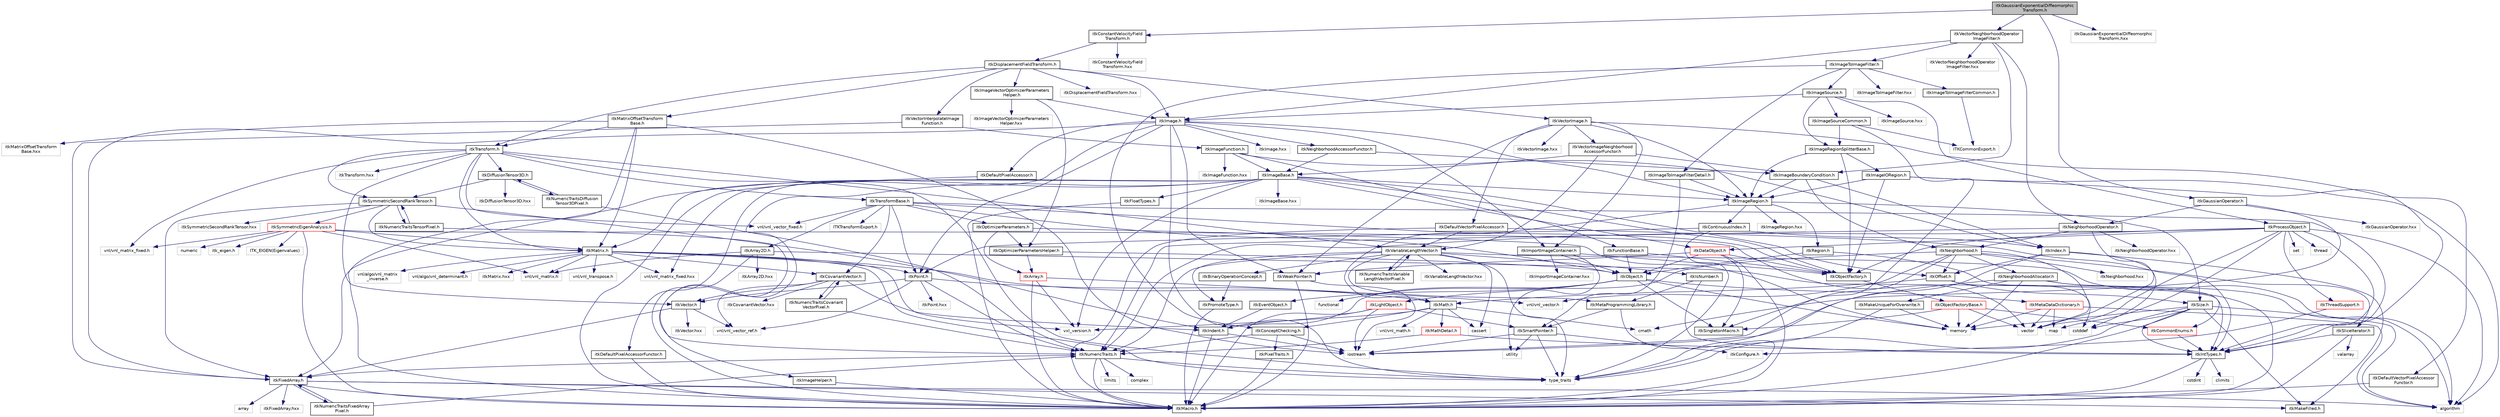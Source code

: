 digraph "itkGaussianExponentialDiffeomorphicTransform.h"
{
 // LATEX_PDF_SIZE
  edge [fontname="Helvetica",fontsize="10",labelfontname="Helvetica",labelfontsize="10"];
  node [fontname="Helvetica",fontsize="10",shape=record];
  Node1 [label="itkGaussianExponentialDiffeomorphic\lTransform.h",height=0.2,width=0.4,color="black", fillcolor="grey75", style="filled", fontcolor="black",tooltip=" "];
  Node1 -> Node2 [color="midnightblue",fontsize="10",style="solid",fontname="Helvetica"];
  Node2 [label="itkConstantVelocityField\lTransform.h",height=0.2,width=0.4,color="black", fillcolor="white", style="filled",URL="$itkConstantVelocityFieldTransform_8h.html",tooltip=" "];
  Node2 -> Node3 [color="midnightblue",fontsize="10",style="solid",fontname="Helvetica"];
  Node3 [label="itkDisplacementFieldTransform.h",height=0.2,width=0.4,color="black", fillcolor="white", style="filled",URL="$itkDisplacementFieldTransform_8h.html",tooltip=" "];
  Node3 -> Node4 [color="midnightblue",fontsize="10",style="solid",fontname="Helvetica"];
  Node4 [label="itkTransform.h",height=0.2,width=0.4,color="black", fillcolor="white", style="filled",URL="$itkTransform_8h.html",tooltip=" "];
  Node4 -> Node5 [color="midnightblue",fontsize="10",style="solid",fontname="Helvetica"];
  Node5 [label="type_traits",height=0.2,width=0.4,color="grey75", fillcolor="white", style="filled",tooltip=" "];
  Node4 -> Node6 [color="midnightblue",fontsize="10",style="solid",fontname="Helvetica"];
  Node6 [label="itkTransformBase.h",height=0.2,width=0.4,color="black", fillcolor="white", style="filled",URL="$itkTransformBase_8h.html",tooltip=" "];
  Node6 -> Node7 [color="midnightblue",fontsize="10",style="solid",fontname="Helvetica"];
  Node7 [label="ITKTransformExport.h",height=0.2,width=0.4,color="grey75", fillcolor="white", style="filled",tooltip=" "];
  Node6 -> Node8 [color="midnightblue",fontsize="10",style="solid",fontname="Helvetica"];
  Node8 [label="itkObject.h",height=0.2,width=0.4,color="black", fillcolor="white", style="filled",URL="$itkObject_8h.html",tooltip=" "];
  Node8 -> Node9 [color="midnightblue",fontsize="10",style="solid",fontname="Helvetica"];
  Node9 [label="itkLightObject.h",height=0.2,width=0.4,color="red", fillcolor="white", style="filled",URL="$itkLightObject_8h.html",tooltip=" "];
  Node9 -> Node10 [color="midnightblue",fontsize="10",style="solid",fontname="Helvetica"];
  Node10 [label="itkMacro.h",height=0.2,width=0.4,color="black", fillcolor="white", style="filled",URL="$itkMacro_8h.html",tooltip=" "];
  Node9 -> Node11 [color="midnightblue",fontsize="10",style="solid",fontname="Helvetica"];
  Node11 [label="itkSmartPointer.h",height=0.2,width=0.4,color="black", fillcolor="white", style="filled",URL="$itkSmartPointer_8h.html",tooltip=" "];
  Node11 -> Node12 [color="midnightblue",fontsize="10",style="solid",fontname="Helvetica"];
  Node12 [label="iostream",height=0.2,width=0.4,color="grey75", fillcolor="white", style="filled",tooltip=" "];
  Node11 -> Node13 [color="midnightblue",fontsize="10",style="solid",fontname="Helvetica"];
  Node13 [label="utility",height=0.2,width=0.4,color="grey75", fillcolor="white", style="filled",tooltip=" "];
  Node11 -> Node5 [color="midnightblue",fontsize="10",style="solid",fontname="Helvetica"];
  Node11 -> Node14 [color="midnightblue",fontsize="10",style="solid",fontname="Helvetica"];
  Node14 [label="itkConfigure.h",height=0.2,width=0.4,color="grey75", fillcolor="white", style="filled",tooltip=" "];
  Node9 -> Node21 [color="midnightblue",fontsize="10",style="solid",fontname="Helvetica"];
  Node21 [label="itkIndent.h",height=0.2,width=0.4,color="black", fillcolor="white", style="filled",URL="$itkIndent_8h.html",tooltip=" "];
  Node21 -> Node10 [color="midnightblue",fontsize="10",style="solid",fontname="Helvetica"];
  Node21 -> Node12 [color="midnightblue",fontsize="10",style="solid",fontname="Helvetica"];
  Node9 -> Node12 [color="midnightblue",fontsize="10",style="solid",fontname="Helvetica"];
  Node8 -> Node23 [color="midnightblue",fontsize="10",style="solid",fontname="Helvetica"];
  Node23 [label="itkEventObject.h",height=0.2,width=0.4,color="black", fillcolor="white", style="filled",URL="$itkEventObject_8h.html",tooltip=" "];
  Node23 -> Node21 [color="midnightblue",fontsize="10",style="solid",fontname="Helvetica"];
  Node8 -> Node24 [color="midnightblue",fontsize="10",style="solid",fontname="Helvetica"];
  Node24 [label="itkMetaDataDictionary.h",height=0.2,width=0.4,color="red", fillcolor="white", style="filled",URL="$itkMetaDataDictionary_8h.html",tooltip=" "];
  Node24 -> Node26 [color="midnightblue",fontsize="10",style="solid",fontname="Helvetica"];
  Node26 [label="algorithm",height=0.2,width=0.4,color="grey75", fillcolor="white", style="filled",tooltip=" "];
  Node24 -> Node27 [color="midnightblue",fontsize="10",style="solid",fontname="Helvetica"];
  Node27 [label="vector",height=0.2,width=0.4,color="grey75", fillcolor="white", style="filled",tooltip=" "];
  Node24 -> Node28 [color="midnightblue",fontsize="10",style="solid",fontname="Helvetica"];
  Node28 [label="map",height=0.2,width=0.4,color="grey75", fillcolor="white", style="filled",tooltip=" "];
  Node24 -> Node30 [color="midnightblue",fontsize="10",style="solid",fontname="Helvetica"];
  Node30 [label="memory",height=0.2,width=0.4,color="grey75", fillcolor="white", style="filled",tooltip=" "];
  Node8 -> Node20 [color="midnightblue",fontsize="10",style="solid",fontname="Helvetica"];
  Node20 [label="itkSingletonMacro.h",height=0.2,width=0.4,color="black", fillcolor="white", style="filled",URL="$itkSingletonMacro_8h.html",tooltip=" "];
  Node8 -> Node31 [color="midnightblue",fontsize="10",style="solid",fontname="Helvetica"];
  Node31 [label="functional",height=0.2,width=0.4,color="grey75", fillcolor="white", style="filled",tooltip=" "];
  Node8 -> Node30 [color="midnightblue",fontsize="10",style="solid",fontname="Helvetica"];
  Node6 -> Node32 [color="midnightblue",fontsize="10",style="solid",fontname="Helvetica"];
  Node32 [label="itkPoint.h",height=0.2,width=0.4,color="black", fillcolor="white", style="filled",URL="$itkPoint_8h.html",tooltip=" "];
  Node32 -> Node33 [color="midnightblue",fontsize="10",style="solid",fontname="Helvetica"];
  Node33 [label="itkNumericTraits.h",height=0.2,width=0.4,color="black", fillcolor="white", style="filled",URL="$itkNumericTraits_8h.html",tooltip=" "];
  Node33 -> Node10 [color="midnightblue",fontsize="10",style="solid",fontname="Helvetica"];
  Node33 -> Node34 [color="midnightblue",fontsize="10",style="solid",fontname="Helvetica"];
  Node34 [label="limits",height=0.2,width=0.4,color="grey75", fillcolor="white", style="filled",tooltip=" "];
  Node33 -> Node35 [color="midnightblue",fontsize="10",style="solid",fontname="Helvetica"];
  Node35 [label="complex",height=0.2,width=0.4,color="grey75", fillcolor="white", style="filled",tooltip=" "];
  Node33 -> Node5 [color="midnightblue",fontsize="10",style="solid",fontname="Helvetica"];
  Node33 -> Node36 [color="midnightblue",fontsize="10",style="solid",fontname="Helvetica"];
  Node36 [label="itkFixedArray.h",height=0.2,width=0.4,color="black", fillcolor="white", style="filled",URL="$itkFixedArray_8h.html",tooltip=" "];
  Node36 -> Node10 [color="midnightblue",fontsize="10",style="solid",fontname="Helvetica"];
  Node36 -> Node37 [color="midnightblue",fontsize="10",style="solid",fontname="Helvetica"];
  Node37 [label="itkMakeFilled.h",height=0.2,width=0.4,color="black", fillcolor="white", style="filled",URL="$itkMakeFilled_8h.html",tooltip=" "];
  Node36 -> Node26 [color="midnightblue",fontsize="10",style="solid",fontname="Helvetica"];
  Node36 -> Node38 [color="midnightblue",fontsize="10",style="solid",fontname="Helvetica"];
  Node38 [label="array",height=0.2,width=0.4,color="grey75", fillcolor="white", style="filled",tooltip=" "];
  Node36 -> Node39 [color="midnightblue",fontsize="10",style="solid",fontname="Helvetica"];
  Node39 [label="itkFixedArray.hxx",height=0.2,width=0.4,color="grey75", fillcolor="white", style="filled",tooltip=" "];
  Node36 -> Node40 [color="midnightblue",fontsize="10",style="solid",fontname="Helvetica"];
  Node40 [label="itkNumericTraitsFixedArray\lPixel.h",height=0.2,width=0.4,color="black", fillcolor="white", style="filled",URL="$itkNumericTraitsFixedArrayPixel_8h.html",tooltip=" "];
  Node40 -> Node33 [color="midnightblue",fontsize="10",style="solid",fontname="Helvetica"];
  Node40 -> Node36 [color="midnightblue",fontsize="10",style="solid",fontname="Helvetica"];
  Node32 -> Node41 [color="midnightblue",fontsize="10",style="solid",fontname="Helvetica"];
  Node41 [label="itkVector.h",height=0.2,width=0.4,color="black", fillcolor="white", style="filled",URL="$itkVector_8h.html",tooltip=" "];
  Node41 -> Node36 [color="midnightblue",fontsize="10",style="solid",fontname="Helvetica"];
  Node41 -> Node42 [color="midnightblue",fontsize="10",style="solid",fontname="Helvetica"];
  Node42 [label="vnl/vnl_vector_ref.h",height=0.2,width=0.4,color="grey75", fillcolor="white", style="filled",tooltip=" "];
  Node41 -> Node43 [color="midnightblue",fontsize="10",style="solid",fontname="Helvetica"];
  Node43 [label="itkVector.hxx",height=0.2,width=0.4,color="grey75", fillcolor="white", style="filled",tooltip=" "];
  Node32 -> Node42 [color="midnightblue",fontsize="10",style="solid",fontname="Helvetica"];
  Node32 -> Node44 [color="midnightblue",fontsize="10",style="solid",fontname="Helvetica"];
  Node44 [label="itkMath.h",height=0.2,width=0.4,color="black", fillcolor="white", style="filled",URL="$itkMath_8h.html",tooltip=" "];
  Node44 -> Node45 [color="midnightblue",fontsize="10",style="solid",fontname="Helvetica"];
  Node45 [label="cassert",height=0.2,width=0.4,color="grey75", fillcolor="white", style="filled",tooltip=" "];
  Node44 -> Node46 [color="midnightblue",fontsize="10",style="solid",fontname="Helvetica"];
  Node46 [label="cmath",height=0.2,width=0.4,color="grey75", fillcolor="white", style="filled",tooltip=" "];
  Node44 -> Node47 [color="midnightblue",fontsize="10",style="solid",fontname="Helvetica"];
  Node47 [label="itkMathDetail.h",height=0.2,width=0.4,color="red", fillcolor="white", style="filled",URL="$itkMathDetail_8h.html",tooltip=" "];
  Node47 -> Node16 [color="midnightblue",fontsize="10",style="solid",fontname="Helvetica"];
  Node16 [label="itkIntTypes.h",height=0.2,width=0.4,color="black", fillcolor="white", style="filled",URL="$itkIntTypes_8h.html",tooltip=" "];
  Node16 -> Node10 [color="midnightblue",fontsize="10",style="solid",fontname="Helvetica"];
  Node16 -> Node17 [color="midnightblue",fontsize="10",style="solid",fontname="Helvetica"];
  Node17 [label="cstdint",height=0.2,width=0.4,color="grey75", fillcolor="white", style="filled",tooltip=" "];
  Node16 -> Node18 [color="midnightblue",fontsize="10",style="solid",fontname="Helvetica"];
  Node18 [label="climits",height=0.2,width=0.4,color="grey75", fillcolor="white", style="filled",tooltip=" "];
  Node47 -> Node33 [color="midnightblue",fontsize="10",style="solid",fontname="Helvetica"];
  Node44 -> Node49 [color="midnightblue",fontsize="10",style="solid",fontname="Helvetica"];
  Node49 [label="itkConceptChecking.h",height=0.2,width=0.4,color="black", fillcolor="white", style="filled",URL="$itkConceptChecking_8h.html",tooltip=" "];
  Node49 -> Node50 [color="midnightblue",fontsize="10",style="solid",fontname="Helvetica"];
  Node50 [label="itkPixelTraits.h",height=0.2,width=0.4,color="black", fillcolor="white", style="filled",URL="$itkPixelTraits_8h.html",tooltip=" "];
  Node50 -> Node10 [color="midnightblue",fontsize="10",style="solid",fontname="Helvetica"];
  Node49 -> Node33 [color="midnightblue",fontsize="10",style="solid",fontname="Helvetica"];
  Node49 -> Node12 [color="midnightblue",fontsize="10",style="solid",fontname="Helvetica"];
  Node44 -> Node51 [color="midnightblue",fontsize="10",style="solid",fontname="Helvetica"];
  Node51 [label="vnl/vnl_math.h",height=0.2,width=0.4,color="grey75", fillcolor="white", style="filled",tooltip=" "];
  Node44 -> Node52 [color="midnightblue",fontsize="10",style="solid",fontname="Helvetica"];
  Node52 [label="vxl_version.h",height=0.2,width=0.4,color="grey75", fillcolor="white", style="filled",tooltip=" "];
  Node32 -> Node53 [color="midnightblue",fontsize="10",style="solid",fontname="Helvetica"];
  Node53 [label="itkPoint.hxx",height=0.2,width=0.4,color="grey75", fillcolor="white", style="filled",tooltip=" "];
  Node6 -> Node54 [color="midnightblue",fontsize="10",style="solid",fontname="Helvetica"];
  Node54 [label="itkCovariantVector.h",height=0.2,width=0.4,color="black", fillcolor="white", style="filled",URL="$itkCovariantVector_8h.html",tooltip=" "];
  Node54 -> Node21 [color="midnightblue",fontsize="10",style="solid",fontname="Helvetica"];
  Node54 -> Node41 [color="midnightblue",fontsize="10",style="solid",fontname="Helvetica"];
  Node54 -> Node42 [color="midnightblue",fontsize="10",style="solid",fontname="Helvetica"];
  Node54 -> Node55 [color="midnightblue",fontsize="10",style="solid",fontname="Helvetica"];
  Node55 [label="itkNumericTraitsCovariant\lVectorPixel.h",height=0.2,width=0.4,color="black", fillcolor="white", style="filled",URL="$itkNumericTraitsCovariantVectorPixel_8h.html",tooltip=" "];
  Node55 -> Node33 [color="midnightblue",fontsize="10",style="solid",fontname="Helvetica"];
  Node55 -> Node54 [color="midnightblue",fontsize="10",style="solid",fontname="Helvetica"];
  Node54 -> Node56 [color="midnightblue",fontsize="10",style="solid",fontname="Helvetica"];
  Node56 [label="itkCovariantVector.hxx",height=0.2,width=0.4,color="grey75", fillcolor="white", style="filled",tooltip=" "];
  Node6 -> Node57 [color="midnightblue",fontsize="10",style="solid",fontname="Helvetica"];
  Node57 [label="vnl/vnl_vector_fixed.h",height=0.2,width=0.4,color="grey75", fillcolor="white", style="filled",tooltip=" "];
  Node6 -> Node58 [color="midnightblue",fontsize="10",style="solid",fontname="Helvetica"];
  Node58 [label="itkArray2D.h",height=0.2,width=0.4,color="black", fillcolor="white", style="filled",URL="$itkArray2D_8h.html",tooltip=" "];
  Node58 -> Node10 [color="midnightblue",fontsize="10",style="solid",fontname="Helvetica"];
  Node58 -> Node16 [color="midnightblue",fontsize="10",style="solid",fontname="Helvetica"];
  Node58 -> Node59 [color="midnightblue",fontsize="10",style="solid",fontname="Helvetica"];
  Node59 [label="vnl/vnl_matrix.h",height=0.2,width=0.4,color="grey75", fillcolor="white", style="filled",tooltip=" "];
  Node58 -> Node60 [color="midnightblue",fontsize="10",style="solid",fontname="Helvetica"];
  Node60 [label="itkArray2D.hxx",height=0.2,width=0.4,color="grey75", fillcolor="white", style="filled",tooltip=" "];
  Node6 -> Node61 [color="midnightblue",fontsize="10",style="solid",fontname="Helvetica"];
  Node61 [label="itkOptimizerParameters.h",height=0.2,width=0.4,color="black", fillcolor="white", style="filled",URL="$itkOptimizerParameters_8h.html",tooltip=" "];
  Node61 -> Node62 [color="midnightblue",fontsize="10",style="solid",fontname="Helvetica"];
  Node62 [label="itkArray.h",height=0.2,width=0.4,color="red", fillcolor="white", style="filled",URL="$itkArray_8h.html",tooltip=" "];
  Node62 -> Node10 [color="midnightblue",fontsize="10",style="solid",fontname="Helvetica"];
  Node62 -> Node52 [color="midnightblue",fontsize="10",style="solid",fontname="Helvetica"];
  Node62 -> Node63 [color="midnightblue",fontsize="10",style="solid",fontname="Helvetica"];
  Node63 [label="vnl/vnl_vector.h",height=0.2,width=0.4,color="grey75", fillcolor="white", style="filled",tooltip=" "];
  Node61 -> Node65 [color="midnightblue",fontsize="10",style="solid",fontname="Helvetica"];
  Node65 [label="itkOptimizerParametersHelper.h",height=0.2,width=0.4,color="black", fillcolor="white", style="filled",URL="$itkOptimizerParametersHelper_8h.html",tooltip=" "];
  Node65 -> Node8 [color="midnightblue",fontsize="10",style="solid",fontname="Helvetica"];
  Node65 -> Node62 [color="midnightblue",fontsize="10",style="solid",fontname="Helvetica"];
  Node61 -> Node30 [color="midnightblue",fontsize="10",style="solid",fontname="Helvetica"];
  Node6 -> Node66 [color="midnightblue",fontsize="10",style="solid",fontname="Helvetica"];
  Node66 [label="itkObjectFactory.h",height=0.2,width=0.4,color="black", fillcolor="white", style="filled",URL="$itkObjectFactory_8h.html",tooltip=" "];
  Node66 -> Node67 [color="midnightblue",fontsize="10",style="solid",fontname="Helvetica"];
  Node67 [label="itkObjectFactoryBase.h",height=0.2,width=0.4,color="red", fillcolor="white", style="filled",URL="$itkObjectFactoryBase_8h.html",tooltip=" "];
  Node67 -> Node20 [color="midnightblue",fontsize="10",style="solid",fontname="Helvetica"];
  Node67 -> Node69 [color="midnightblue",fontsize="10",style="solid",fontname="Helvetica"];
  Node69 [label="itkCommonEnums.h",height=0.2,width=0.4,color="red", fillcolor="white", style="filled",URL="$itkCommonEnums_8h.html",tooltip=" "];
  Node69 -> Node16 [color="midnightblue",fontsize="10",style="solid",fontname="Helvetica"];
  Node67 -> Node30 [color="midnightblue",fontsize="10",style="solid",fontname="Helvetica"];
  Node67 -> Node27 [color="midnightblue",fontsize="10",style="solid",fontname="Helvetica"];
  Node6 -> Node16 [color="midnightblue",fontsize="10",style="solid",fontname="Helvetica"];
  Node4 -> Node41 [color="midnightblue",fontsize="10",style="solid",fontname="Helvetica"];
  Node4 -> Node72 [color="midnightblue",fontsize="10",style="solid",fontname="Helvetica"];
  Node72 [label="itkSymmetricSecondRankTensor.h",height=0.2,width=0.4,color="black", fillcolor="white", style="filled",URL="$itkSymmetricSecondRankTensor_8h.html",tooltip=" "];
  Node72 -> Node21 [color="midnightblue",fontsize="10",style="solid",fontname="Helvetica"];
  Node72 -> Node36 [color="midnightblue",fontsize="10",style="solid",fontname="Helvetica"];
  Node72 -> Node73 [color="midnightblue",fontsize="10",style="solid",fontname="Helvetica"];
  Node73 [label="itkMatrix.h",height=0.2,width=0.4,color="black", fillcolor="white", style="filled",URL="$itkMatrix_8h.html",tooltip=" "];
  Node73 -> Node32 [color="midnightblue",fontsize="10",style="solid",fontname="Helvetica"];
  Node73 -> Node54 [color="midnightblue",fontsize="10",style="solid",fontname="Helvetica"];
  Node73 -> Node52 [color="midnightblue",fontsize="10",style="solid",fontname="Helvetica"];
  Node73 -> Node74 [color="midnightblue",fontsize="10",style="solid",fontname="Helvetica"];
  Node74 [label="vnl/vnl_matrix_fixed.hxx",height=0.2,width=0.4,color="grey75", fillcolor="white", style="filled",tooltip=" "];
  Node73 -> Node75 [color="midnightblue",fontsize="10",style="solid",fontname="Helvetica"];
  Node75 [label="vnl/vnl_transpose.h",height=0.2,width=0.4,color="grey75", fillcolor="white", style="filled",tooltip=" "];
  Node73 -> Node76 [color="midnightblue",fontsize="10",style="solid",fontname="Helvetica"];
  Node76 [label="vnl/algo/vnl_matrix\l_inverse.h",height=0.2,width=0.4,color="grey75", fillcolor="white", style="filled",tooltip=" "];
  Node73 -> Node59 [color="midnightblue",fontsize="10",style="solid",fontname="Helvetica"];
  Node73 -> Node77 [color="midnightblue",fontsize="10",style="solid",fontname="Helvetica"];
  Node77 [label="vnl/algo/vnl_determinant.h",height=0.2,width=0.4,color="grey75", fillcolor="white", style="filled",tooltip=" "];
  Node73 -> Node44 [color="midnightblue",fontsize="10",style="solid",fontname="Helvetica"];
  Node73 -> Node5 [color="midnightblue",fontsize="10",style="solid",fontname="Helvetica"];
  Node73 -> Node78 [color="midnightblue",fontsize="10",style="solid",fontname="Helvetica"];
  Node78 [label="itkMatrix.hxx",height=0.2,width=0.4,color="grey75", fillcolor="white", style="filled",tooltip=" "];
  Node72 -> Node79 [color="midnightblue",fontsize="10",style="solid",fontname="Helvetica"];
  Node79 [label="itkSymmetricEigenAnalysis.h",height=0.2,width=0.4,color="red", fillcolor="white", style="filled",URL="$itkSymmetricEigenAnalysis_8h.html",tooltip=" "];
  Node79 -> Node10 [color="midnightblue",fontsize="10",style="solid",fontname="Helvetica"];
  Node79 -> Node80 [color="midnightblue",fontsize="10",style="solid",fontname="Helvetica"];
  Node80 [label="itk_eigen.h",height=0.2,width=0.4,color="grey75", fillcolor="white", style="filled",tooltip=" "];
  Node79 -> Node81 [color="midnightblue",fontsize="10",style="solid",fontname="Helvetica"];
  Node81 [label="ITK_EIGEN(Eigenvalues)",height=0.2,width=0.4,color="grey75", fillcolor="white", style="filled",tooltip=" "];
  Node79 -> Node82 [color="midnightblue",fontsize="10",style="solid",fontname="Helvetica"];
  Node82 [label="numeric",height=0.2,width=0.4,color="grey75", fillcolor="white", style="filled",tooltip=" "];
  Node79 -> Node27 [color="midnightblue",fontsize="10",style="solid",fontname="Helvetica"];
  Node79 -> Node59 [color="midnightblue",fontsize="10",style="solid",fontname="Helvetica"];
  Node79 -> Node83 [color="midnightblue",fontsize="10",style="solid",fontname="Helvetica"];
  Node83 [label="vnl/vnl_matrix_fixed.h",height=0.2,width=0.4,color="grey75", fillcolor="white", style="filled",tooltip=" "];
  Node79 -> Node73 [color="midnightblue",fontsize="10",style="solid",fontname="Helvetica"];
  Node72 -> Node85 [color="midnightblue",fontsize="10",style="solid",fontname="Helvetica"];
  Node85 [label="itkNumericTraitsTensorPixel.h",height=0.2,width=0.4,color="black", fillcolor="white", style="filled",URL="$itkNumericTraitsTensorPixel_8h.html",tooltip=" "];
  Node85 -> Node33 [color="midnightblue",fontsize="10",style="solid",fontname="Helvetica"];
  Node85 -> Node72 [color="midnightblue",fontsize="10",style="solid",fontname="Helvetica"];
  Node72 -> Node86 [color="midnightblue",fontsize="10",style="solid",fontname="Helvetica"];
  Node86 [label="itkSymmetricSecondRankTensor.hxx",height=0.2,width=0.4,color="grey75", fillcolor="white", style="filled",tooltip=" "];
  Node4 -> Node87 [color="midnightblue",fontsize="10",style="solid",fontname="Helvetica"];
  Node87 [label="itkDiffusionTensor3D.h",height=0.2,width=0.4,color="black", fillcolor="white", style="filled",URL="$itkDiffusionTensor3D_8h.html",tooltip=" "];
  Node87 -> Node72 [color="midnightblue",fontsize="10",style="solid",fontname="Helvetica"];
  Node87 -> Node88 [color="midnightblue",fontsize="10",style="solid",fontname="Helvetica"];
  Node88 [label="itkNumericTraitsDiffusion\lTensor3DPixel.h",height=0.2,width=0.4,color="black", fillcolor="white", style="filled",URL="$itkNumericTraitsDiffusionTensor3DPixel_8h.html",tooltip=" "];
  Node88 -> Node33 [color="midnightblue",fontsize="10",style="solid",fontname="Helvetica"];
  Node88 -> Node87 [color="midnightblue",fontsize="10",style="solid",fontname="Helvetica"];
  Node87 -> Node89 [color="midnightblue",fontsize="10",style="solid",fontname="Helvetica"];
  Node89 [label="itkDiffusionTensor3D.hxx",height=0.2,width=0.4,color="grey75", fillcolor="white", style="filled",tooltip=" "];
  Node4 -> Node90 [color="midnightblue",fontsize="10",style="solid",fontname="Helvetica"];
  Node90 [label="itkVariableLengthVector.h",height=0.2,width=0.4,color="black", fillcolor="white", style="filled",URL="$itkVariableLengthVector_8h.html",tooltip=" "];
  Node90 -> Node45 [color="midnightblue",fontsize="10",style="solid",fontname="Helvetica"];
  Node90 -> Node26 [color="midnightblue",fontsize="10",style="solid",fontname="Helvetica"];
  Node90 -> Node5 [color="midnightblue",fontsize="10",style="solid",fontname="Helvetica"];
  Node90 -> Node33 [color="midnightblue",fontsize="10",style="solid",fontname="Helvetica"];
  Node90 -> Node91 [color="midnightblue",fontsize="10",style="solid",fontname="Helvetica"];
  Node91 [label="itkMetaProgrammingLibrary.h",height=0.2,width=0.4,color="black", fillcolor="white", style="filled",URL="$itkMetaProgrammingLibrary_8h.html",tooltip=" "];
  Node91 -> Node10 [color="midnightblue",fontsize="10",style="solid",fontname="Helvetica"];
  Node91 -> Node11 [color="midnightblue",fontsize="10",style="solid",fontname="Helvetica"];
  Node90 -> Node92 [color="midnightblue",fontsize="10",style="solid",fontname="Helvetica"];
  Node92 [label="itkIsNumber.h",height=0.2,width=0.4,color="black", fillcolor="white", style="filled",URL="$itkIsNumber_8h.html",tooltip=" "];
  Node92 -> Node91 [color="midnightblue",fontsize="10",style="solid",fontname="Helvetica"];
  Node92 -> Node16 [color="midnightblue",fontsize="10",style="solid",fontname="Helvetica"];
  Node90 -> Node93 [color="midnightblue",fontsize="10",style="solid",fontname="Helvetica"];
  Node93 [label="itkPromoteType.h",height=0.2,width=0.4,color="black", fillcolor="white", style="filled",URL="$itkPromoteType_8h.html",tooltip=" "];
  Node93 -> Node10 [color="midnightblue",fontsize="10",style="solid",fontname="Helvetica"];
  Node90 -> Node94 [color="midnightblue",fontsize="10",style="solid",fontname="Helvetica"];
  Node94 [label="itkBinaryOperationConcept.h",height=0.2,width=0.4,color="black", fillcolor="white", style="filled",URL="$itkBinaryOperationConcept_8h.html",tooltip=" "];
  Node94 -> Node93 [color="midnightblue",fontsize="10",style="solid",fontname="Helvetica"];
  Node90 -> Node95 [color="midnightblue",fontsize="10",style="solid",fontname="Helvetica"];
  Node95 [label="itkNumericTraitsVariable\lLengthVectorPixel.h",height=0.2,width=0.4,color="black", fillcolor="white", style="filled",URL="$itkNumericTraitsVariableLengthVectorPixel_8h.html",tooltip=" "];
  Node95 -> Node90 [color="midnightblue",fontsize="10",style="solid",fontname="Helvetica"];
  Node90 -> Node96 [color="midnightblue",fontsize="10",style="solid",fontname="Helvetica"];
  Node96 [label="itkVariableLengthVector.hxx",height=0.2,width=0.4,color="grey75", fillcolor="white", style="filled",tooltip=" "];
  Node4 -> Node57 [color="midnightblue",fontsize="10",style="solid",fontname="Helvetica"];
  Node4 -> Node83 [color="midnightblue",fontsize="10",style="solid",fontname="Helvetica"];
  Node4 -> Node73 [color="midnightblue",fontsize="10",style="solid",fontname="Helvetica"];
  Node4 -> Node97 [color="midnightblue",fontsize="10",style="solid",fontname="Helvetica"];
  Node97 [label="itkTransform.hxx",height=0.2,width=0.4,color="grey75", fillcolor="white", style="filled",tooltip=" "];
  Node3 -> Node98 [color="midnightblue",fontsize="10",style="solid",fontname="Helvetica"];
  Node98 [label="itkImage.h",height=0.2,width=0.4,color="black", fillcolor="white", style="filled",URL="$itkImage_8h.html",tooltip=" "];
  Node98 -> Node99 [color="midnightblue",fontsize="10",style="solid",fontname="Helvetica"];
  Node99 [label="itkImageRegion.h",height=0.2,width=0.4,color="black", fillcolor="white", style="filled",URL="$itkImageRegion_8h.html",tooltip=" "];
  Node99 -> Node100 [color="midnightblue",fontsize="10",style="solid",fontname="Helvetica"];
  Node100 [label="itkRegion.h",height=0.2,width=0.4,color="black", fillcolor="white", style="filled",URL="$itkRegion_8h.html",tooltip=" "];
  Node100 -> Node8 [color="midnightblue",fontsize="10",style="solid",fontname="Helvetica"];
  Node100 -> Node69 [color="midnightblue",fontsize="10",style="solid",fontname="Helvetica"];
  Node99 -> Node101 [color="midnightblue",fontsize="10",style="solid",fontname="Helvetica"];
  Node101 [label="itkSize.h",height=0.2,width=0.4,color="black", fillcolor="white", style="filled",URL="$itkSize_8h.html",tooltip=" "];
  Node101 -> Node16 [color="midnightblue",fontsize="10",style="solid",fontname="Helvetica"];
  Node101 -> Node10 [color="midnightblue",fontsize="10",style="solid",fontname="Helvetica"];
  Node101 -> Node37 [color="midnightblue",fontsize="10",style="solid",fontname="Helvetica"];
  Node101 -> Node26 [color="midnightblue",fontsize="10",style="solid",fontname="Helvetica"];
  Node101 -> Node102 [color="midnightblue",fontsize="10",style="solid",fontname="Helvetica"];
  Node102 [label="cstddef",height=0.2,width=0.4,color="grey75", fillcolor="white", style="filled",tooltip=" "];
  Node101 -> Node5 [color="midnightblue",fontsize="10",style="solid",fontname="Helvetica"];
  Node101 -> Node30 [color="midnightblue",fontsize="10",style="solid",fontname="Helvetica"];
  Node99 -> Node103 [color="midnightblue",fontsize="10",style="solid",fontname="Helvetica"];
  Node103 [label="itkContinuousIndex.h",height=0.2,width=0.4,color="black", fillcolor="white", style="filled",URL="$itkContinuousIndex_8h.html",tooltip=" "];
  Node103 -> Node32 [color="midnightblue",fontsize="10",style="solid",fontname="Helvetica"];
  Node103 -> Node104 [color="midnightblue",fontsize="10",style="solid",fontname="Helvetica"];
  Node104 [label="itkIndex.h",height=0.2,width=0.4,color="black", fillcolor="white", style="filled",URL="$itkIndex_8h.html",tooltip=" "];
  Node104 -> Node37 [color="midnightblue",fontsize="10",style="solid",fontname="Helvetica"];
  Node104 -> Node105 [color="midnightblue",fontsize="10",style="solid",fontname="Helvetica"];
  Node105 [label="itkOffset.h",height=0.2,width=0.4,color="black", fillcolor="white", style="filled",URL="$itkOffset_8h.html",tooltip=" "];
  Node105 -> Node101 [color="midnightblue",fontsize="10",style="solid",fontname="Helvetica"];
  Node105 -> Node44 [color="midnightblue",fontsize="10",style="solid",fontname="Helvetica"];
  Node105 -> Node102 [color="midnightblue",fontsize="10",style="solid",fontname="Helvetica"];
  Node104 -> Node102 [color="midnightblue",fontsize="10",style="solid",fontname="Helvetica"];
  Node104 -> Node5 [color="midnightblue",fontsize="10",style="solid",fontname="Helvetica"];
  Node103 -> Node5 [color="midnightblue",fontsize="10",style="solid",fontname="Helvetica"];
  Node99 -> Node44 [color="midnightblue",fontsize="10",style="solid",fontname="Helvetica"];
  Node99 -> Node106 [color="midnightblue",fontsize="10",style="solid",fontname="Helvetica"];
  Node106 [label="itkImageRegion.hxx",height=0.2,width=0.4,color="grey75", fillcolor="white", style="filled",tooltip=" "];
  Node98 -> Node107 [color="midnightblue",fontsize="10",style="solid",fontname="Helvetica"];
  Node107 [label="itkImportImageContainer.h",height=0.2,width=0.4,color="black", fillcolor="white", style="filled",URL="$itkImportImageContainer_8h.html",tooltip=" "];
  Node107 -> Node8 [color="midnightblue",fontsize="10",style="solid",fontname="Helvetica"];
  Node107 -> Node66 [color="midnightblue",fontsize="10",style="solid",fontname="Helvetica"];
  Node107 -> Node13 [color="midnightblue",fontsize="10",style="solid",fontname="Helvetica"];
  Node107 -> Node108 [color="midnightblue",fontsize="10",style="solid",fontname="Helvetica"];
  Node108 [label="itkImportImageContainer.hxx",height=0.2,width=0.4,color="grey75", fillcolor="white", style="filled",tooltip=" "];
  Node98 -> Node109 [color="midnightblue",fontsize="10",style="solid",fontname="Helvetica"];
  Node109 [label="itkDefaultPixelAccessor.h",height=0.2,width=0.4,color="black", fillcolor="white", style="filled",URL="$itkDefaultPixelAccessor_8h.html",tooltip=" "];
  Node109 -> Node10 [color="midnightblue",fontsize="10",style="solid",fontname="Helvetica"];
  Node98 -> Node110 [color="midnightblue",fontsize="10",style="solid",fontname="Helvetica"];
  Node110 [label="itkDefaultPixelAccessorFunctor.h",height=0.2,width=0.4,color="black", fillcolor="white", style="filled",URL="$itkDefaultPixelAccessorFunctor_8h.html",tooltip=" "];
  Node110 -> Node10 [color="midnightblue",fontsize="10",style="solid",fontname="Helvetica"];
  Node98 -> Node32 [color="midnightblue",fontsize="10",style="solid",fontname="Helvetica"];
  Node98 -> Node36 [color="midnightblue",fontsize="10",style="solid",fontname="Helvetica"];
  Node98 -> Node111 [color="midnightblue",fontsize="10",style="solid",fontname="Helvetica"];
  Node111 [label="itkWeakPointer.h",height=0.2,width=0.4,color="black", fillcolor="white", style="filled",URL="$itkWeakPointer_8h.html",tooltip=" "];
  Node111 -> Node10 [color="midnightblue",fontsize="10",style="solid",fontname="Helvetica"];
  Node111 -> Node12 [color="midnightblue",fontsize="10",style="solid",fontname="Helvetica"];
  Node98 -> Node112 [color="midnightblue",fontsize="10",style="solid",fontname="Helvetica"];
  Node112 [label="itkNeighborhoodAccessorFunctor.h",height=0.2,width=0.4,color="black", fillcolor="white", style="filled",URL="$itkNeighborhoodAccessorFunctor_8h.html",tooltip=" "];
  Node112 -> Node113 [color="midnightblue",fontsize="10",style="solid",fontname="Helvetica"];
  Node113 [label="itkImageBoundaryCondition.h",height=0.2,width=0.4,color="black", fillcolor="white", style="filled",URL="$itkImageBoundaryCondition_8h.html",tooltip=" "];
  Node113 -> Node104 [color="midnightblue",fontsize="10",style="solid",fontname="Helvetica"];
  Node113 -> Node114 [color="midnightblue",fontsize="10",style="solid",fontname="Helvetica"];
  Node114 [label="itkNeighborhood.h",height=0.2,width=0.4,color="black", fillcolor="white", style="filled",URL="$itkNeighborhood_8h.html",tooltip=" "];
  Node114 -> Node12 [color="midnightblue",fontsize="10",style="solid",fontname="Helvetica"];
  Node114 -> Node115 [color="midnightblue",fontsize="10",style="solid",fontname="Helvetica"];
  Node115 [label="itkNeighborhoodAllocator.h",height=0.2,width=0.4,color="black", fillcolor="white", style="filled",URL="$itkNeighborhoodAllocator_8h.html",tooltip=" "];
  Node115 -> Node116 [color="midnightblue",fontsize="10",style="solid",fontname="Helvetica"];
  Node116 [label="itkMakeUniqueForOverwrite.h",height=0.2,width=0.4,color="black", fillcolor="white", style="filled",URL="$itkMakeUniqueForOverwrite_8h.html",tooltip=" "];
  Node116 -> Node30 [color="midnightblue",fontsize="10",style="solid",fontname="Helvetica"];
  Node116 -> Node5 [color="midnightblue",fontsize="10",style="solid",fontname="Helvetica"];
  Node115 -> Node26 [color="midnightblue",fontsize="10",style="solid",fontname="Helvetica"];
  Node115 -> Node12 [color="midnightblue",fontsize="10",style="solid",fontname="Helvetica"];
  Node115 -> Node30 [color="midnightblue",fontsize="10",style="solid",fontname="Helvetica"];
  Node115 -> Node10 [color="midnightblue",fontsize="10",style="solid",fontname="Helvetica"];
  Node114 -> Node21 [color="midnightblue",fontsize="10",style="solid",fontname="Helvetica"];
  Node114 -> Node117 [color="midnightblue",fontsize="10",style="solid",fontname="Helvetica"];
  Node117 [label="itkSliceIterator.h",height=0.2,width=0.4,color="black", fillcolor="white", style="filled",URL="$itkSliceIterator_8h.html",tooltip=" "];
  Node117 -> Node10 [color="midnightblue",fontsize="10",style="solid",fontname="Helvetica"];
  Node117 -> Node16 [color="midnightblue",fontsize="10",style="solid",fontname="Helvetica"];
  Node117 -> Node118 [color="midnightblue",fontsize="10",style="solid",fontname="Helvetica"];
  Node118 [label="valarray",height=0.2,width=0.4,color="grey75", fillcolor="white", style="filled",tooltip=" "];
  Node114 -> Node63 [color="midnightblue",fontsize="10",style="solid",fontname="Helvetica"];
  Node114 -> Node105 [color="midnightblue",fontsize="10",style="solid",fontname="Helvetica"];
  Node114 -> Node27 [color="midnightblue",fontsize="10",style="solid",fontname="Helvetica"];
  Node114 -> Node119 [color="midnightblue",fontsize="10",style="solid",fontname="Helvetica"];
  Node119 [label="itkNeighborhood.hxx",height=0.2,width=0.4,color="grey75", fillcolor="white", style="filled",tooltip=" "];
  Node113 -> Node99 [color="midnightblue",fontsize="10",style="solid",fontname="Helvetica"];
  Node112 -> Node120 [color="midnightblue",fontsize="10",style="solid",fontname="Helvetica"];
  Node120 [label="itkImageBase.h",height=0.2,width=0.4,color="black", fillcolor="white", style="filled",URL="$itkImageBase_8h.html",tooltip=" "];
  Node120 -> Node121 [color="midnightblue",fontsize="10",style="solid",fontname="Helvetica"];
  Node121 [label="itkDataObject.h",height=0.2,width=0.4,color="red", fillcolor="white", style="filled",URL="$itkDataObject_8h.html",tooltip=" "];
  Node121 -> Node8 [color="midnightblue",fontsize="10",style="solid",fontname="Helvetica"];
  Node121 -> Node10 [color="midnightblue",fontsize="10",style="solid",fontname="Helvetica"];
  Node121 -> Node20 [color="midnightblue",fontsize="10",style="solid",fontname="Helvetica"];
  Node121 -> Node111 [color="midnightblue",fontsize="10",style="solid",fontname="Helvetica"];
  Node121 -> Node66 [color="midnightblue",fontsize="10",style="solid",fontname="Helvetica"];
  Node120 -> Node99 [color="midnightblue",fontsize="10",style="solid",fontname="Helvetica"];
  Node120 -> Node73 [color="midnightblue",fontsize="10",style="solid",fontname="Helvetica"];
  Node120 -> Node66 [color="midnightblue",fontsize="10",style="solid",fontname="Helvetica"];
  Node120 -> Node105 [color="midnightblue",fontsize="10",style="solid",fontname="Helvetica"];
  Node120 -> Node36 [color="midnightblue",fontsize="10",style="solid",fontname="Helvetica"];
  Node120 -> Node124 [color="midnightblue",fontsize="10",style="solid",fontname="Helvetica"];
  Node124 [label="itkImageHelper.h",height=0.2,width=0.4,color="black", fillcolor="white", style="filled",URL="$itkImageHelper_8h.html",tooltip=" "];
  Node124 -> Node10 [color="midnightblue",fontsize="10",style="solid",fontname="Helvetica"];
  Node120 -> Node125 [color="midnightblue",fontsize="10",style="solid",fontname="Helvetica"];
  Node125 [label="itkFloatTypes.h",height=0.2,width=0.4,color="black", fillcolor="white", style="filled",URL="$itkFloatTypes_8h.html",tooltip=" "];
  Node125 -> Node10 [color="midnightblue",fontsize="10",style="solid",fontname="Helvetica"];
  Node120 -> Node52 [color="midnightblue",fontsize="10",style="solid",fontname="Helvetica"];
  Node120 -> Node74 [color="midnightblue",fontsize="10",style="solid",fontname="Helvetica"];
  Node120 -> Node126 [color="midnightblue",fontsize="10",style="solid",fontname="Helvetica"];
  Node126 [label="itkImageBase.hxx",height=0.2,width=0.4,color="grey75", fillcolor="white", style="filled",tooltip=" "];
  Node98 -> Node5 [color="midnightblue",fontsize="10",style="solid",fontname="Helvetica"];
  Node98 -> Node127 [color="midnightblue",fontsize="10",style="solid",fontname="Helvetica"];
  Node127 [label="itkImage.hxx",height=0.2,width=0.4,color="grey75", fillcolor="white", style="filled",tooltip=" "];
  Node3 -> Node128 [color="midnightblue",fontsize="10",style="solid",fontname="Helvetica"];
  Node128 [label="itkVectorImage.h",height=0.2,width=0.4,color="black", fillcolor="white", style="filled",URL="$itkVectorImage_8h.html",tooltip=" "];
  Node128 -> Node99 [color="midnightblue",fontsize="10",style="solid",fontname="Helvetica"];
  Node128 -> Node107 [color="midnightblue",fontsize="10",style="solid",fontname="Helvetica"];
  Node128 -> Node129 [color="midnightblue",fontsize="10",style="solid",fontname="Helvetica"];
  Node129 [label="itkDefaultVectorPixelAccessor.h",height=0.2,width=0.4,color="black", fillcolor="white", style="filled",URL="$itkDefaultVectorPixelAccessor_8h.html",tooltip=" "];
  Node129 -> Node10 [color="midnightblue",fontsize="10",style="solid",fontname="Helvetica"];
  Node129 -> Node90 [color="midnightblue",fontsize="10",style="solid",fontname="Helvetica"];
  Node129 -> Node16 [color="midnightblue",fontsize="10",style="solid",fontname="Helvetica"];
  Node128 -> Node130 [color="midnightblue",fontsize="10",style="solid",fontname="Helvetica"];
  Node130 [label="itkDefaultVectorPixelAccessor\lFunctor.h",height=0.2,width=0.4,color="black", fillcolor="white", style="filled",URL="$itkDefaultVectorPixelAccessorFunctor_8h.html",tooltip=" "];
  Node130 -> Node10 [color="midnightblue",fontsize="10",style="solid",fontname="Helvetica"];
  Node128 -> Node131 [color="midnightblue",fontsize="10",style="solid",fontname="Helvetica"];
  Node131 [label="itkVectorImageNeighborhood\lAccessorFunctor.h",height=0.2,width=0.4,color="black", fillcolor="white", style="filled",URL="$itkVectorImageNeighborhoodAccessorFunctor_8h.html",tooltip=" "];
  Node131 -> Node90 [color="midnightblue",fontsize="10",style="solid",fontname="Helvetica"];
  Node131 -> Node113 [color="midnightblue",fontsize="10",style="solid",fontname="Helvetica"];
  Node131 -> Node120 [color="midnightblue",fontsize="10",style="solid",fontname="Helvetica"];
  Node128 -> Node111 [color="midnightblue",fontsize="10",style="solid",fontname="Helvetica"];
  Node128 -> Node132 [color="midnightblue",fontsize="10",style="solid",fontname="Helvetica"];
  Node132 [label="itkVectorImage.hxx",height=0.2,width=0.4,color="grey75", fillcolor="white", style="filled",tooltip=" "];
  Node3 -> Node133 [color="midnightblue",fontsize="10",style="solid",fontname="Helvetica"];
  Node133 [label="itkMatrixOffsetTransform\lBase.h",height=0.2,width=0.4,color="black", fillcolor="white", style="filled",URL="$itkMatrixOffsetTransformBase_8h.html",tooltip=" "];
  Node133 -> Node10 [color="midnightblue",fontsize="10",style="solid",fontname="Helvetica"];
  Node133 -> Node73 [color="midnightblue",fontsize="10",style="solid",fontname="Helvetica"];
  Node133 -> Node4 [color="midnightblue",fontsize="10",style="solid",fontname="Helvetica"];
  Node133 -> Node12 [color="midnightblue",fontsize="10",style="solid",fontname="Helvetica"];
  Node133 -> Node134 [color="midnightblue",fontsize="10",style="solid",fontname="Helvetica"];
  Node134 [label="itkMatrixOffsetTransform\lBase.hxx",height=0.2,width=0.4,color="grey75", fillcolor="white", style="filled",tooltip=" "];
  Node3 -> Node135 [color="midnightblue",fontsize="10",style="solid",fontname="Helvetica"];
  Node135 [label="itkImageVectorOptimizerParameters\lHelper.h",height=0.2,width=0.4,color="black", fillcolor="white", style="filled",URL="$itkImageVectorOptimizerParametersHelper_8h.html",tooltip=" "];
  Node135 -> Node65 [color="midnightblue",fontsize="10",style="solid",fontname="Helvetica"];
  Node135 -> Node98 [color="midnightblue",fontsize="10",style="solid",fontname="Helvetica"];
  Node135 -> Node136 [color="midnightblue",fontsize="10",style="solid",fontname="Helvetica"];
  Node136 [label="itkImageVectorOptimizerParameters\lHelper.hxx",height=0.2,width=0.4,color="grey75", fillcolor="white", style="filled",tooltip=" "];
  Node3 -> Node137 [color="midnightblue",fontsize="10",style="solid",fontname="Helvetica"];
  Node137 [label="itkVectorInterpolateImage\lFunction.h",height=0.2,width=0.4,color="black", fillcolor="white", style="filled",URL="$itkVectorInterpolateImageFunction_8h.html",tooltip=" "];
  Node137 -> Node138 [color="midnightblue",fontsize="10",style="solid",fontname="Helvetica"];
  Node138 [label="itkImageFunction.h",height=0.2,width=0.4,color="black", fillcolor="white", style="filled",URL="$itkImageFunction_8h.html",tooltip=" "];
  Node138 -> Node139 [color="midnightblue",fontsize="10",style="solid",fontname="Helvetica"];
  Node139 [label="itkFunctionBase.h",height=0.2,width=0.4,color="black", fillcolor="white", style="filled",URL="$itkFunctionBase_8h.html",tooltip=" "];
  Node139 -> Node8 [color="midnightblue",fontsize="10",style="solid",fontname="Helvetica"];
  Node139 -> Node66 [color="midnightblue",fontsize="10",style="solid",fontname="Helvetica"];
  Node138 -> Node104 [color="midnightblue",fontsize="10",style="solid",fontname="Helvetica"];
  Node138 -> Node120 [color="midnightblue",fontsize="10",style="solid",fontname="Helvetica"];
  Node138 -> Node140 [color="midnightblue",fontsize="10",style="solid",fontname="Helvetica"];
  Node140 [label="itkImageFunction.hxx",height=0.2,width=0.4,color="grey75", fillcolor="white", style="filled",tooltip=" "];
  Node137 -> Node36 [color="midnightblue",fontsize="10",style="solid",fontname="Helvetica"];
  Node3 -> Node141 [color="midnightblue",fontsize="10",style="solid",fontname="Helvetica"];
  Node141 [label="itkDisplacementFieldTransform.hxx",height=0.2,width=0.4,color="grey75", fillcolor="white", style="filled",tooltip=" "];
  Node2 -> Node142 [color="midnightblue",fontsize="10",style="solid",fontname="Helvetica"];
  Node142 [label="itkConstantVelocityField\lTransform.hxx",height=0.2,width=0.4,color="grey75", fillcolor="white", style="filled",tooltip=" "];
  Node1 -> Node143 [color="midnightblue",fontsize="10",style="solid",fontname="Helvetica"];
  Node143 [label="itkGaussianOperator.h",height=0.2,width=0.4,color="black", fillcolor="white", style="filled",URL="$itkGaussianOperator_8h.html",tooltip=" "];
  Node143 -> Node144 [color="midnightblue",fontsize="10",style="solid",fontname="Helvetica"];
  Node144 [label="itkNeighborhoodOperator.h",height=0.2,width=0.4,color="black", fillcolor="white", style="filled",URL="$itkNeighborhoodOperator_8h.html",tooltip=" "];
  Node144 -> Node114 [color="midnightblue",fontsize="10",style="solid",fontname="Helvetica"];
  Node144 -> Node33 [color="midnightblue",fontsize="10",style="solid",fontname="Helvetica"];
  Node144 -> Node27 [color="midnightblue",fontsize="10",style="solid",fontname="Helvetica"];
  Node144 -> Node145 [color="midnightblue",fontsize="10",style="solid",fontname="Helvetica"];
  Node145 [label="itkNeighborhoodOperator.hxx",height=0.2,width=0.4,color="grey75", fillcolor="white", style="filled",tooltip=" "];
  Node143 -> Node46 [color="midnightblue",fontsize="10",style="solid",fontname="Helvetica"];
  Node143 -> Node146 [color="midnightblue",fontsize="10",style="solid",fontname="Helvetica"];
  Node146 [label="itkGaussianOperator.hxx",height=0.2,width=0.4,color="grey75", fillcolor="white", style="filled",tooltip=" "];
  Node1 -> Node147 [color="midnightblue",fontsize="10",style="solid",fontname="Helvetica"];
  Node147 [label="itkVectorNeighborhoodOperator\lImageFilter.h",height=0.2,width=0.4,color="black", fillcolor="white", style="filled",URL="$itkVectorNeighborhoodOperatorImageFilter_8h.html",tooltip=" "];
  Node147 -> Node148 [color="midnightblue",fontsize="10",style="solid",fontname="Helvetica"];
  Node148 [label="itkImageToImageFilter.h",height=0.2,width=0.4,color="black", fillcolor="white", style="filled",URL="$itkImageToImageFilter_8h.html",tooltip=" "];
  Node148 -> Node149 [color="midnightblue",fontsize="10",style="solid",fontname="Helvetica"];
  Node149 [label="itkImageSource.h",height=0.2,width=0.4,color="black", fillcolor="white", style="filled",URL="$itkImageSource_8h.html",tooltip=" "];
  Node149 -> Node150 [color="midnightblue",fontsize="10",style="solid",fontname="Helvetica"];
  Node150 [label="itkProcessObject.h",height=0.2,width=0.4,color="black", fillcolor="white", style="filled",URL="$itkProcessObject_8h.html",tooltip=" "];
  Node150 -> Node121 [color="midnightblue",fontsize="10",style="solid",fontname="Helvetica"];
  Node150 -> Node66 [color="midnightblue",fontsize="10",style="solid",fontname="Helvetica"];
  Node150 -> Node33 [color="midnightblue",fontsize="10",style="solid",fontname="Helvetica"];
  Node150 -> Node151 [color="midnightblue",fontsize="10",style="solid",fontname="Helvetica"];
  Node151 [label="itkThreadSupport.h",height=0.2,width=0.4,color="red", fillcolor="white", style="filled",URL="$itkThreadSupport_8h.html",tooltip=" "];
  Node151 -> Node14 [color="midnightblue",fontsize="10",style="solid",fontname="Helvetica"];
  Node150 -> Node16 [color="midnightblue",fontsize="10",style="solid",fontname="Helvetica"];
  Node150 -> Node27 [color="midnightblue",fontsize="10",style="solid",fontname="Helvetica"];
  Node150 -> Node28 [color="midnightblue",fontsize="10",style="solid",fontname="Helvetica"];
  Node150 -> Node153 [color="midnightblue",fontsize="10",style="solid",fontname="Helvetica"];
  Node153 [label="set",height=0.2,width=0.4,color="grey75", fillcolor="white", style="filled",tooltip=" "];
  Node150 -> Node26 [color="midnightblue",fontsize="10",style="solid",fontname="Helvetica"];
  Node150 -> Node154 [color="midnightblue",fontsize="10",style="solid",fontname="Helvetica"];
  Node154 [label="thread",height=0.2,width=0.4,color="grey75", fillcolor="white", style="filled",tooltip=" "];
  Node149 -> Node98 [color="midnightblue",fontsize="10",style="solid",fontname="Helvetica"];
  Node149 -> Node155 [color="midnightblue",fontsize="10",style="solid",fontname="Helvetica"];
  Node155 [label="itkImageRegionSplitterBase.h",height=0.2,width=0.4,color="black", fillcolor="white", style="filled",URL="$itkImageRegionSplitterBase_8h.html",tooltip=" "];
  Node155 -> Node99 [color="midnightblue",fontsize="10",style="solid",fontname="Helvetica"];
  Node155 -> Node66 [color="midnightblue",fontsize="10",style="solid",fontname="Helvetica"];
  Node155 -> Node156 [color="midnightblue",fontsize="10",style="solid",fontname="Helvetica"];
  Node156 [label="itkImageIORegion.h",height=0.2,width=0.4,color="black", fillcolor="white", style="filled",URL="$itkImageIORegion_8h.html",tooltip=" "];
  Node156 -> Node26 [color="midnightblue",fontsize="10",style="solid",fontname="Helvetica"];
  Node156 -> Node16 [color="midnightblue",fontsize="10",style="solid",fontname="Helvetica"];
  Node156 -> Node66 [color="midnightblue",fontsize="10",style="solid",fontname="Helvetica"];
  Node156 -> Node99 [color="midnightblue",fontsize="10",style="solid",fontname="Helvetica"];
  Node149 -> Node157 [color="midnightblue",fontsize="10",style="solid",fontname="Helvetica"];
  Node157 [label="itkImageSourceCommon.h",height=0.2,width=0.4,color="black", fillcolor="white", style="filled",URL="$itkImageSourceCommon_8h.html",tooltip=" "];
  Node157 -> Node158 [color="midnightblue",fontsize="10",style="solid",fontname="Helvetica"];
  Node158 [label="ITKCommonExport.h",height=0.2,width=0.4,color="grey75", fillcolor="white", style="filled",tooltip=" "];
  Node157 -> Node155 [color="midnightblue",fontsize="10",style="solid",fontname="Helvetica"];
  Node157 -> Node20 [color="midnightblue",fontsize="10",style="solid",fontname="Helvetica"];
  Node149 -> Node159 [color="midnightblue",fontsize="10",style="solid",fontname="Helvetica"];
  Node159 [label="itkImageSource.hxx",height=0.2,width=0.4,color="grey75", fillcolor="white", style="filled",tooltip=" "];
  Node148 -> Node49 [color="midnightblue",fontsize="10",style="solid",fontname="Helvetica"];
  Node148 -> Node160 [color="midnightblue",fontsize="10",style="solid",fontname="Helvetica"];
  Node160 [label="itkImageToImageFilterDetail.h",height=0.2,width=0.4,color="black", fillcolor="white", style="filled",URL="$itkImageToImageFilterDetail_8h.html",tooltip=" "];
  Node160 -> Node99 [color="midnightblue",fontsize="10",style="solid",fontname="Helvetica"];
  Node160 -> Node11 [color="midnightblue",fontsize="10",style="solid",fontname="Helvetica"];
  Node148 -> Node161 [color="midnightblue",fontsize="10",style="solid",fontname="Helvetica"];
  Node161 [label="itkImageToImageFilterCommon.h",height=0.2,width=0.4,color="black", fillcolor="white", style="filled",URL="$itkImageToImageFilterCommon_8h.html",tooltip=" "];
  Node161 -> Node158 [color="midnightblue",fontsize="10",style="solid",fontname="Helvetica"];
  Node148 -> Node162 [color="midnightblue",fontsize="10",style="solid",fontname="Helvetica"];
  Node162 [label="itkImageToImageFilter.hxx",height=0.2,width=0.4,color="grey75", fillcolor="white", style="filled",tooltip=" "];
  Node147 -> Node144 [color="midnightblue",fontsize="10",style="solid",fontname="Helvetica"];
  Node147 -> Node98 [color="midnightblue",fontsize="10",style="solid",fontname="Helvetica"];
  Node147 -> Node113 [color="midnightblue",fontsize="10",style="solid",fontname="Helvetica"];
  Node147 -> Node163 [color="midnightblue",fontsize="10",style="solid",fontname="Helvetica"];
  Node163 [label="itkVectorNeighborhoodOperator\lImageFilter.hxx",height=0.2,width=0.4,color="grey75", fillcolor="white", style="filled",tooltip=" "];
  Node1 -> Node164 [color="midnightblue",fontsize="10",style="solid",fontname="Helvetica"];
  Node164 [label="itkGaussianExponentialDiffeomorphic\lTransform.hxx",height=0.2,width=0.4,color="grey75", fillcolor="white", style="filled",tooltip=" "];
}

